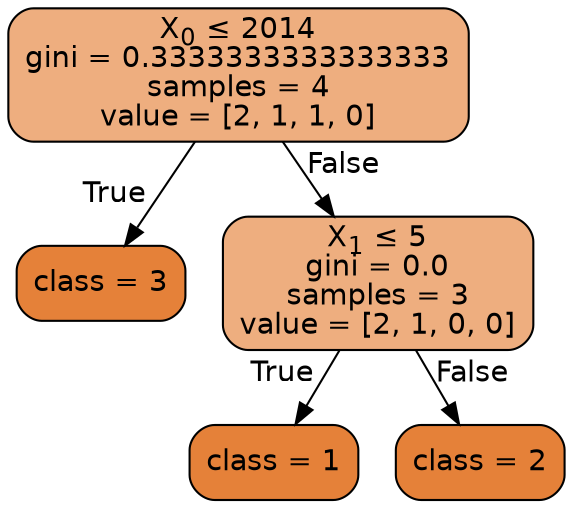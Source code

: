 
    digraph Tree {
    node [shape=box, style="filled, rounded", color="black", fontname=helvetica] ;
    edge [fontname=helvetica] ;
        0 [label=<X<SUB>0</SUB> &le; 2014<br/>gini = 0.3333333333333333<br/>samples = 4<br/>value = [2, 1, 1, 0]>, fillcolor="#e58139a4"] ;
    1 [label="class = 3", fillcolor="#e58139ff"] ;
    2 [label=<X<SUB>1</SUB> &le; 5<br/>gini = 0.0<br/>samples = 3<br/>value = [2, 1, 0, 0]>, fillcolor="#e58139a4"] ;
    5 [label="class = 1", fillcolor="#e58139ff"] ;
    6 [label="class = 2", fillcolor="#e58139ff"] ;
    2 -> 5 [labeldistance=2.5, labelangle=45, headlabel="True"] ;
    2 -> 6 [labeldistance=2.5, labelangle=-45, headlabel="False"] ;
    0 -> 1 [labeldistance=2.5, labelangle=45, headlabel="True"] ;
    0 -> 2 [labeldistance=2.5, labelangle=-45, headlabel="False"] ;

    }
    